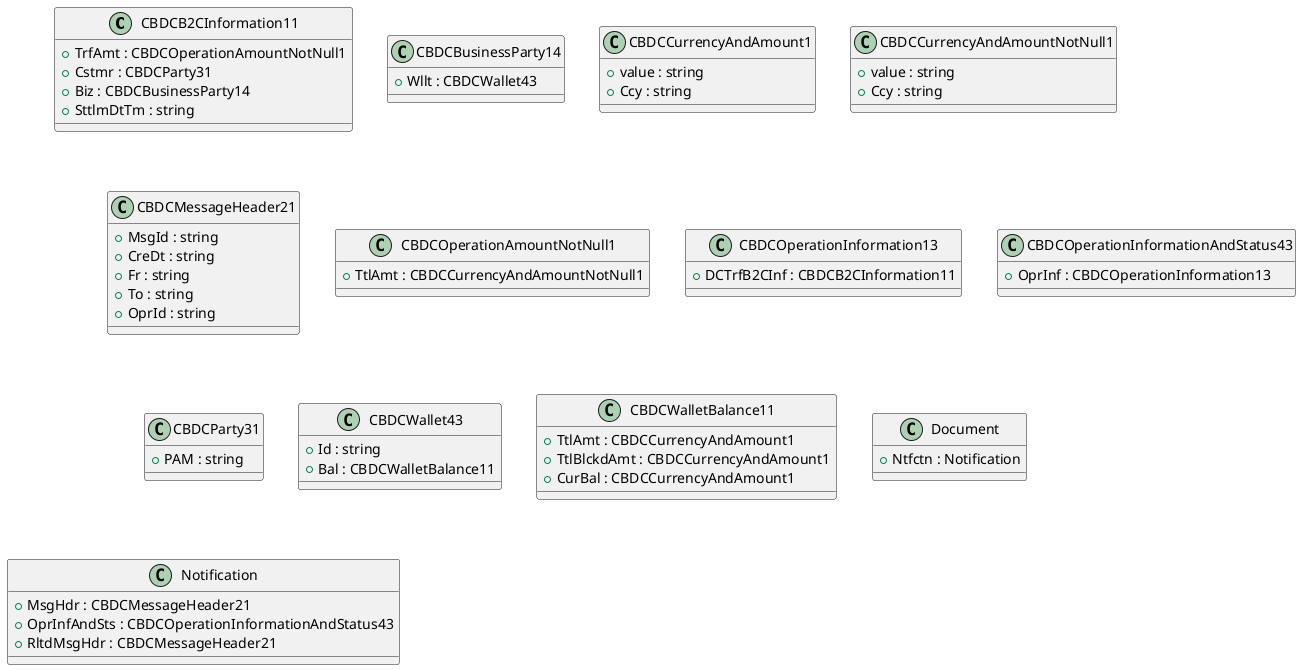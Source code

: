 @startuml

class CBDCB2CInformation11 {
    +TrfAmt : CBDCOperationAmountNotNull1
    +Cstmr : CBDCParty31
    +Biz : CBDCBusinessParty14
    +SttlmDtTm : string
}
class CBDCBusinessParty14 {
    +Wllt : CBDCWallet43
}
class CBDCCurrencyAndAmount1 {
    +value : string
    +Ccy : string
}
class CBDCCurrencyAndAmountNotNull1 {
    +value : string
    +Ccy : string
}
class CBDCMessageHeader21 {
    +MsgId : string
    +CreDt : string
    +Fr : string
    +To : string
    +OprId : string
}
class CBDCOperationAmountNotNull1 {
    +TtlAmt : CBDCCurrencyAndAmountNotNull1
}
class CBDCOperationInformation13 {
    +DCTrfB2CInf : CBDCB2CInformation11
}
class CBDCOperationInformationAndStatus43 {
    +OprInf : CBDCOperationInformation13
}
class CBDCParty31 {
    +PAM : string
}
class CBDCWallet43 {
    +Id : string
    +Bal : CBDCWalletBalance11
}
class CBDCWalletBalance11 {
    +TtlAmt : CBDCCurrencyAndAmount1
    +TtlBlckdAmt : CBDCCurrencyAndAmount1
    +CurBal : CBDCCurrencyAndAmount1
}
class Document {
    +Ntfctn : Notification
}
class Notification {
    +MsgHdr : CBDCMessageHeader21
    +OprInfAndSts : CBDCOperationInformationAndStatus43
    +RltdMsgHdr : CBDCMessageHeader21
}

@enduml
